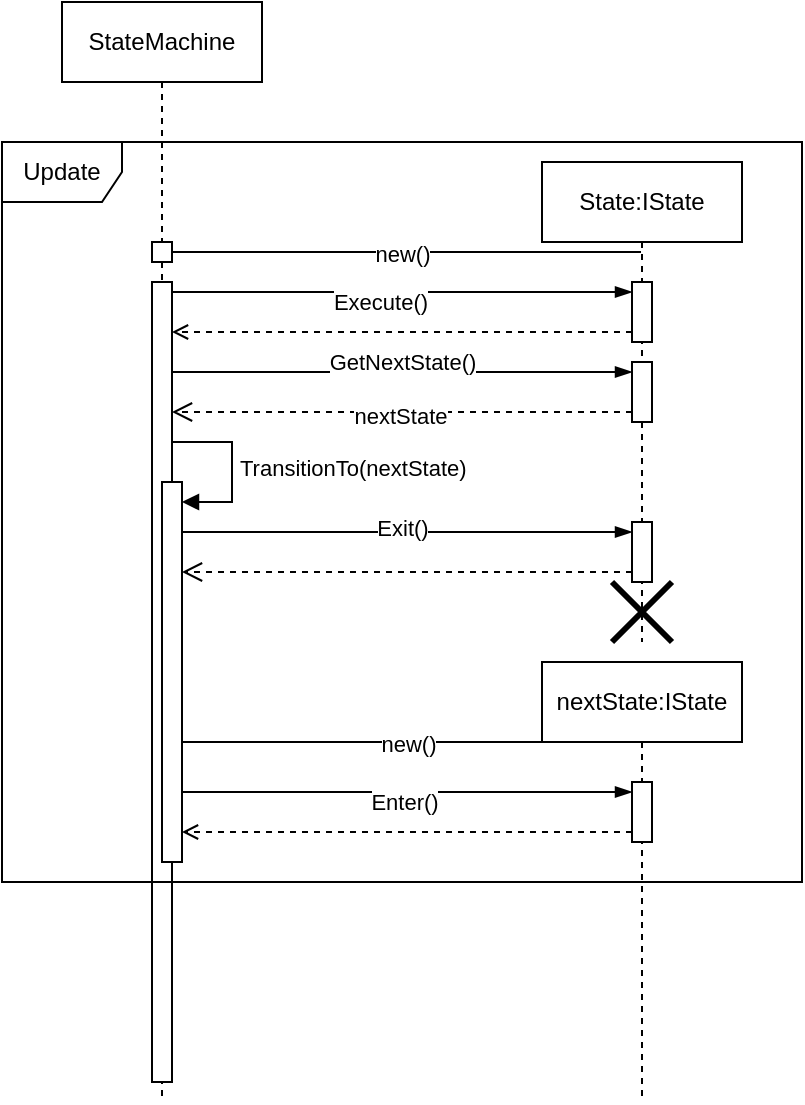 <mxfile version="24.8.4">
  <diagram name="Page-1" id="b5b7bab2-c9e2-2cf4-8b2a-24fd1a2a6d21">
    <mxGraphModel dx="704" dy="615" grid="1" gridSize="10" guides="1" tooltips="1" connect="1" arrows="1" fold="1" page="1" pageScale="1" pageWidth="827" pageHeight="1169" background="none" math="0" shadow="0">
      <root>
        <mxCell id="0" />
        <mxCell id="1" parent="0" />
        <mxCell id="eCR8nNRvOomWGx0gUDTw-1" value="StateMachine" style="shape=umlLifeline;perimeter=lifelinePerimeter;whiteSpace=wrap;html=1;container=1;dropTarget=0;collapsible=0;recursiveResize=0;outlineConnect=0;portConstraint=eastwest;newEdgeStyle={&quot;edgeStyle&quot;:&quot;elbowEdgeStyle&quot;,&quot;elbow&quot;:&quot;vertical&quot;,&quot;curved&quot;:0,&quot;rounded&quot;:0};" vertex="1" parent="1">
          <mxGeometry x="230" y="120" width="100" height="550" as="geometry" />
        </mxCell>
        <mxCell id="eCR8nNRvOomWGx0gUDTw-4" value="" style="html=1;points=[[0,0,0,0,5],[0,1,0,0,-5],[1,0,0,0,5],[1,1,0,0,-5]];perimeter=orthogonalPerimeter;outlineConnect=0;targetShapes=umlLifeline;portConstraint=eastwest;newEdgeStyle={&quot;curved&quot;:0,&quot;rounded&quot;:0};" vertex="1" parent="eCR8nNRvOomWGx0gUDTw-1">
          <mxGeometry x="45" y="120" width="10" height="10" as="geometry" />
        </mxCell>
        <mxCell id="eCR8nNRvOomWGx0gUDTw-9" value="" style="html=1;points=[[0,0,0,0,5],[0,1,0,0,-5],[1,0,0,0,5],[1,1,0,0,-5]];perimeter=orthogonalPerimeter;outlineConnect=0;targetShapes=umlLifeline;portConstraint=eastwest;newEdgeStyle={&quot;curved&quot;:0,&quot;rounded&quot;:0};" vertex="1" parent="eCR8nNRvOomWGx0gUDTw-1">
          <mxGeometry x="45" y="140" width="10" height="400" as="geometry" />
        </mxCell>
        <mxCell id="eCR8nNRvOomWGx0gUDTw-17" value="" style="html=1;points=[[0,0,0,0,5],[0,1,0,0,-5],[1,0,0,0,5],[1,1,0,0,-5]];perimeter=orthogonalPerimeter;outlineConnect=0;targetShapes=umlLifeline;portConstraint=eastwest;newEdgeStyle={&quot;curved&quot;:0,&quot;rounded&quot;:0};" vertex="1" parent="eCR8nNRvOomWGx0gUDTw-1">
          <mxGeometry x="50" y="240" width="10" height="190" as="geometry" />
        </mxCell>
        <mxCell id="eCR8nNRvOomWGx0gUDTw-18" value="TransitionTo(nextState)" style="html=1;align=left;spacingLeft=2;endArrow=block;rounded=0;edgeStyle=orthogonalEdgeStyle;curved=0;rounded=0;" edge="1" target="eCR8nNRvOomWGx0gUDTw-17" parent="eCR8nNRvOomWGx0gUDTw-1">
          <mxGeometry relative="1" as="geometry">
            <mxPoint x="55" y="220" as="sourcePoint" />
            <Array as="points">
              <mxPoint x="85" y="250" />
            </Array>
          </mxGeometry>
        </mxCell>
        <mxCell id="eCR8nNRvOomWGx0gUDTw-2" value="State:IState" style="shape=umlLifeline;perimeter=lifelinePerimeter;whiteSpace=wrap;html=1;container=1;dropTarget=0;collapsible=0;recursiveResize=0;outlineConnect=0;portConstraint=eastwest;newEdgeStyle={&quot;edgeStyle&quot;:&quot;elbowEdgeStyle&quot;,&quot;elbow&quot;:&quot;vertical&quot;,&quot;curved&quot;:0,&quot;rounded&quot;:0};" vertex="1" parent="1">
          <mxGeometry x="470" y="200" width="100" height="240" as="geometry" />
        </mxCell>
        <mxCell id="eCR8nNRvOomWGx0gUDTw-7" value="" style="html=1;points=[[0,0,0,0,5],[0,1,0,0,-5],[1,0,0,0,5],[1,1,0,0,-5]];perimeter=orthogonalPerimeter;outlineConnect=0;targetShapes=umlLifeline;portConstraint=eastwest;newEdgeStyle={&quot;curved&quot;:0,&quot;rounded&quot;:0};" vertex="1" parent="eCR8nNRvOomWGx0gUDTw-2">
          <mxGeometry x="45" y="60" width="10" height="30" as="geometry" />
        </mxCell>
        <mxCell id="eCR8nNRvOomWGx0gUDTw-13" value="" style="html=1;points=[[0,0,0,0,5],[0,1,0,0,-5],[1,0,0,0,5],[1,1,0,0,-5]];perimeter=orthogonalPerimeter;outlineConnect=0;targetShapes=umlLifeline;portConstraint=eastwest;newEdgeStyle={&quot;curved&quot;:0,&quot;rounded&quot;:0};" vertex="1" parent="eCR8nNRvOomWGx0gUDTw-2">
          <mxGeometry x="45" y="100" width="10" height="30" as="geometry" />
        </mxCell>
        <mxCell id="eCR8nNRvOomWGx0gUDTw-21" value="" style="html=1;points=[[0,0,0,0,5],[0,1,0,0,-5],[1,0,0,0,5],[1,1,0,0,-5]];perimeter=orthogonalPerimeter;outlineConnect=0;targetShapes=umlLifeline;portConstraint=eastwest;newEdgeStyle={&quot;curved&quot;:0,&quot;rounded&quot;:0};" vertex="1" parent="eCR8nNRvOomWGx0gUDTw-2">
          <mxGeometry x="45" y="180" width="10" height="30" as="geometry" />
        </mxCell>
        <mxCell id="eCR8nNRvOomWGx0gUDTw-32" value="" style="shape=umlDestroy;whiteSpace=wrap;html=1;strokeWidth=3;targetShapes=umlLifeline;" vertex="1" parent="eCR8nNRvOomWGx0gUDTw-2">
          <mxGeometry x="35" y="210" width="30" height="30" as="geometry" />
        </mxCell>
        <mxCell id="eCR8nNRvOomWGx0gUDTw-3" value="" style="fontSize=12;html=1;endArrow=none;endFill=0;rounded=0;exitX=1;exitY=0;exitDx=0;exitDy=5;exitPerimeter=0;elbow=vertical;" edge="1" parent="1" source="eCR8nNRvOomWGx0gUDTw-4" target="eCR8nNRvOomWGx0gUDTw-2">
          <mxGeometry width="160" relative="1" as="geometry">
            <mxPoint x="310" y="240" as="sourcePoint" />
            <mxPoint x="470" y="245" as="targetPoint" />
          </mxGeometry>
        </mxCell>
        <mxCell id="eCR8nNRvOomWGx0gUDTw-5" value="new()" style="edgeLabel;html=1;align=center;verticalAlign=middle;resizable=0;points=[];" vertex="1" connectable="0" parent="eCR8nNRvOomWGx0gUDTw-3">
          <mxGeometry x="-0.208" y="-1" relative="1" as="geometry">
            <mxPoint x="22" as="offset" />
          </mxGeometry>
        </mxCell>
        <mxCell id="eCR8nNRvOomWGx0gUDTw-8" value="" style="fontSize=12;html=1;endArrow=blockThin;endFill=1;rounded=0;entryX=0;entryY=0;entryDx=0;entryDy=5;entryPerimeter=0;" edge="1" parent="1" source="eCR8nNRvOomWGx0gUDTw-9" target="eCR8nNRvOomWGx0gUDTw-7">
          <mxGeometry width="160" relative="1" as="geometry">
            <mxPoint x="287" y="285" as="sourcePoint" />
            <mxPoint x="440" y="280" as="targetPoint" />
          </mxGeometry>
        </mxCell>
        <mxCell id="eCR8nNRvOomWGx0gUDTw-10" value="Execute()" style="edgeLabel;html=1;align=center;verticalAlign=middle;resizable=0;points=[];" vertex="1" connectable="0" parent="eCR8nNRvOomWGx0gUDTw-8">
          <mxGeometry x="0.312" y="-1" relative="1" as="geometry">
            <mxPoint x="-47" y="4" as="offset" />
          </mxGeometry>
        </mxCell>
        <mxCell id="eCR8nNRvOomWGx0gUDTw-11" value="" style="edgeStyle=elbowEdgeStyle;fontSize=12;html=1;endArrow=open;endFill=0;rounded=0;exitX=0;exitY=1;exitDx=0;exitDy=-5;exitPerimeter=0;elbow=vertical;dashed=1;" edge="1" parent="1" source="eCR8nNRvOomWGx0gUDTw-7" target="eCR8nNRvOomWGx0gUDTw-9">
          <mxGeometry width="160" relative="1" as="geometry">
            <mxPoint x="297" y="295" as="sourcePoint" />
            <mxPoint x="287" y="305" as="targetPoint" />
          </mxGeometry>
        </mxCell>
        <mxCell id="eCR8nNRvOomWGx0gUDTw-14" value="" style="fontSize=12;html=1;endArrow=blockThin;endFill=1;rounded=0;entryX=0;entryY=0;entryDx=0;entryDy=5;entryPerimeter=0;" edge="1" parent="1" source="eCR8nNRvOomWGx0gUDTw-9" target="eCR8nNRvOomWGx0gUDTw-13">
          <mxGeometry width="160" relative="1" as="geometry">
            <mxPoint x="286" y="326" as="sourcePoint" />
            <mxPoint x="525" y="295" as="targetPoint" />
          </mxGeometry>
        </mxCell>
        <mxCell id="eCR8nNRvOomWGx0gUDTw-15" value="GetNextState()" style="edgeLabel;html=1;align=center;verticalAlign=middle;resizable=0;points=[];" vertex="1" connectable="0" parent="eCR8nNRvOomWGx0gUDTw-14">
          <mxGeometry x="0.312" y="-1" relative="1" as="geometry">
            <mxPoint x="-36" y="-6" as="offset" />
          </mxGeometry>
        </mxCell>
        <mxCell id="eCR8nNRvOomWGx0gUDTw-16" value="" style="html=1;verticalAlign=bottom;endArrow=open;dashed=1;endSize=8;curved=0;rounded=0;exitX=0;exitY=1;exitDx=0;exitDy=-5;exitPerimeter=0;" edge="1" parent="1" source="eCR8nNRvOomWGx0gUDTw-13" target="eCR8nNRvOomWGx0gUDTw-9">
          <mxGeometry relative="1" as="geometry">
            <mxPoint x="410" y="390" as="sourcePoint" />
            <mxPoint x="288" y="344" as="targetPoint" />
          </mxGeometry>
        </mxCell>
        <mxCell id="eCR8nNRvOomWGx0gUDTw-19" value="nextState" style="edgeLabel;html=1;align=center;verticalAlign=middle;resizable=0;points=[];" vertex="1" connectable="0" parent="eCR8nNRvOomWGx0gUDTw-16">
          <mxGeometry x="-0.143" y="2" relative="1" as="geometry">
            <mxPoint x="-18" as="offset" />
          </mxGeometry>
        </mxCell>
        <mxCell id="eCR8nNRvOomWGx0gUDTw-20" value="" style="fontSize=12;html=1;endArrow=blockThin;endFill=1;rounded=0;entryX=0;entryY=0;entryDx=0;entryDy=5;entryPerimeter=0;" edge="1" parent="1" source="eCR8nNRvOomWGx0gUDTw-17" target="eCR8nNRvOomWGx0gUDTw-21">
          <mxGeometry width="160" relative="1" as="geometry">
            <mxPoint x="290" y="404" as="sourcePoint" />
            <mxPoint x="490" y="420" as="targetPoint" />
          </mxGeometry>
        </mxCell>
        <mxCell id="eCR8nNRvOomWGx0gUDTw-22" value="Exit()" style="edgeLabel;html=1;align=center;verticalAlign=middle;resizable=0;points=[];" vertex="1" connectable="0" parent="eCR8nNRvOomWGx0gUDTw-20">
          <mxGeometry x="0.746" y="2" relative="1" as="geometry">
            <mxPoint x="-87" as="offset" />
          </mxGeometry>
        </mxCell>
        <mxCell id="eCR8nNRvOomWGx0gUDTw-23" value="" style="html=1;verticalAlign=bottom;endArrow=open;dashed=1;endSize=8;curved=0;rounded=0;exitX=0;exitY=1;exitDx=0;exitDy=-5;exitPerimeter=0;" edge="1" parent="1" source="eCR8nNRvOomWGx0gUDTw-21" target="eCR8nNRvOomWGx0gUDTw-17">
          <mxGeometry relative="1" as="geometry">
            <mxPoint x="440" y="430" as="sourcePoint" />
            <mxPoint x="290" y="421" as="targetPoint" />
          </mxGeometry>
        </mxCell>
        <mxCell id="eCR8nNRvOomWGx0gUDTw-25" value="nextState:IState" style="shape=umlLifeline;perimeter=lifelinePerimeter;whiteSpace=wrap;html=1;container=1;dropTarget=0;collapsible=0;recursiveResize=0;outlineConnect=0;portConstraint=eastwest;newEdgeStyle={&quot;edgeStyle&quot;:&quot;elbowEdgeStyle&quot;,&quot;elbow&quot;:&quot;vertical&quot;,&quot;curved&quot;:0,&quot;rounded&quot;:0};" vertex="1" parent="1">
          <mxGeometry x="470" y="450" width="100" height="220" as="geometry" />
        </mxCell>
        <mxCell id="eCR8nNRvOomWGx0gUDTw-26" value="" style="html=1;points=[[0,0,0,0,5],[0,1,0,0,-5],[1,0,0,0,5],[1,1,0,0,-5]];perimeter=orthogonalPerimeter;outlineConnect=0;targetShapes=umlLifeline;portConstraint=eastwest;newEdgeStyle={&quot;curved&quot;:0,&quot;rounded&quot;:0};" vertex="1" parent="eCR8nNRvOomWGx0gUDTw-25">
          <mxGeometry x="45" y="60" width="10" height="30" as="geometry" />
        </mxCell>
        <mxCell id="eCR8nNRvOomWGx0gUDTw-29" value="" style="fontSize=12;html=1;endArrow=none;endFill=0;rounded=0;elbow=vertical;" edge="1" parent="1" source="eCR8nNRvOomWGx0gUDTw-17" target="eCR8nNRvOomWGx0gUDTw-25">
          <mxGeometry width="160" relative="1" as="geometry">
            <mxPoint x="295" y="255" as="sourcePoint" />
            <mxPoint x="480" y="255" as="targetPoint" />
          </mxGeometry>
        </mxCell>
        <mxCell id="eCR8nNRvOomWGx0gUDTw-30" value="new()" style="edgeLabel;html=1;align=center;verticalAlign=middle;resizable=0;points=[];" vertex="1" connectable="0" parent="eCR8nNRvOomWGx0gUDTw-29">
          <mxGeometry x="-0.208" y="-1" relative="1" as="geometry">
            <mxPoint x="22" as="offset" />
          </mxGeometry>
        </mxCell>
        <mxCell id="eCR8nNRvOomWGx0gUDTw-33" value="" style="fontSize=12;html=1;endArrow=blockThin;endFill=1;rounded=0;entryX=0;entryY=0;entryDx=0;entryDy=5;entryPerimeter=0;" edge="1" parent="1" source="eCR8nNRvOomWGx0gUDTw-17" target="eCR8nNRvOomWGx0gUDTw-26">
          <mxGeometry width="160" relative="1" as="geometry">
            <mxPoint x="230" y="580" as="sourcePoint" />
            <mxPoint x="460" y="580" as="targetPoint" />
          </mxGeometry>
        </mxCell>
        <mxCell id="eCR8nNRvOomWGx0gUDTw-34" value="Enter()" style="edgeLabel;html=1;align=center;verticalAlign=middle;resizable=0;points=[];" vertex="1" connectable="0" parent="eCR8nNRvOomWGx0gUDTw-33">
          <mxGeometry x="0.312" y="-1" relative="1" as="geometry">
            <mxPoint x="-37" y="4" as="offset" />
          </mxGeometry>
        </mxCell>
        <mxCell id="eCR8nNRvOomWGx0gUDTw-35" value="" style="fontSize=12;html=1;endArrow=open;endFill=0;rounded=0;exitX=0;exitY=1;exitDx=0;exitDy=-5;exitPerimeter=0;elbow=vertical;dashed=1;" edge="1" parent="1" source="eCR8nNRvOomWGx0gUDTw-26" target="eCR8nNRvOomWGx0gUDTw-17">
          <mxGeometry width="160" relative="1" as="geometry">
            <mxPoint x="525" y="295" as="sourcePoint" />
            <mxPoint x="295" y="295" as="targetPoint" />
          </mxGeometry>
        </mxCell>
        <mxCell id="eCR8nNRvOomWGx0gUDTw-36" value="Update" style="shape=umlFrame;whiteSpace=wrap;html=1;pointerEvents=0;" vertex="1" parent="1">
          <mxGeometry x="200" y="190" width="400" height="370" as="geometry" />
        </mxCell>
      </root>
    </mxGraphModel>
  </diagram>
</mxfile>
